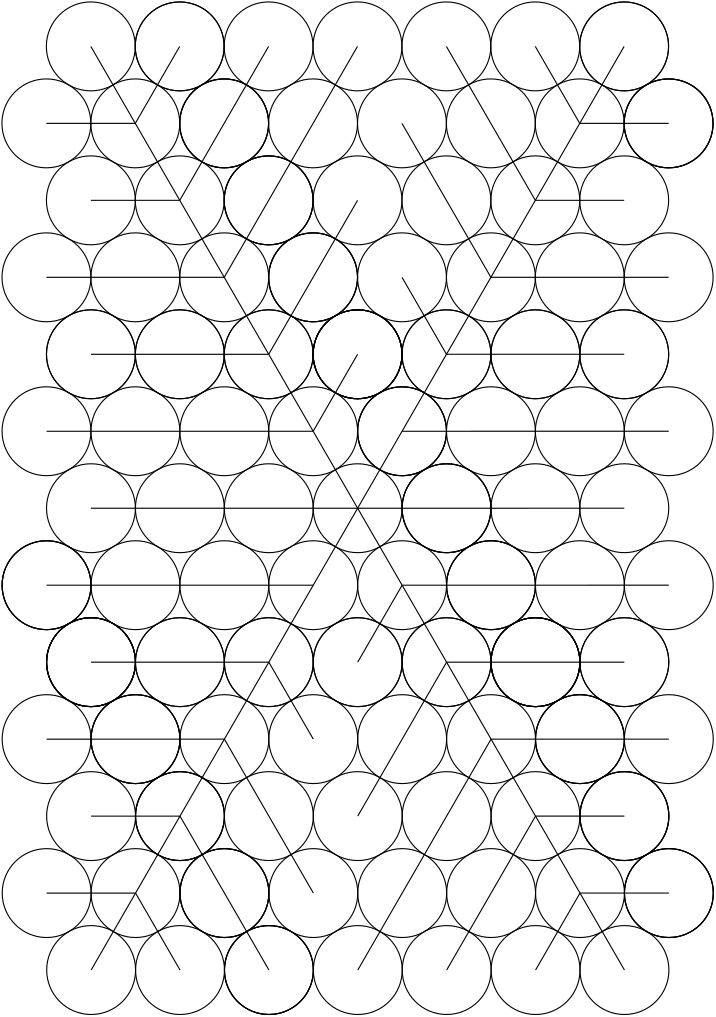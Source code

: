 <?xml version="1.0"?>
<!DOCTYPE ipe SYSTEM "ipe.dtd">
<ipe version="70005" creator="Ipe 7.1.4">
<info created="D:20141202192210" modified="D:20141202192210"/>
<ipestyle name="basic">
<symbol name="arrow/arc(spx)">
<path stroke="sym-stroke" fill="sym-stroke" pen="sym-pen">
0 0 m
-1 0.333 l
-1 -0.333 l
h
</path>
</symbol>
<symbol name="arrow/farc(spx)">
<path stroke="sym-stroke" fill="white" pen="sym-pen">
0 0 m
-1 0.333 l
-1 -0.333 l
h
</path>
</symbol>
<symbol name="mark/circle(sx)" transformations="translations">
<path fill="sym-stroke">
0.6 0 0 0.6 0 0 e
0.4 0 0 0.4 0 0 e
</path>
</symbol>
<symbol name="mark/disk(sx)" transformations="translations">
<path fill="sym-stroke">
0.6 0 0 0.6 0 0 e
</path>
</symbol>
<symbol name="mark/fdisk(sfx)" transformations="translations">
<group>
<path fill="sym-fill">
0.5 0 0 0.5 0 0 e
</path>
<path fill="sym-stroke" fillrule="eofill">
0.6 0 0 0.6 0 0 e
0.4 0 0 0.4 0 0 e
</path>
</group>
</symbol>
<symbol name="mark/box(sx)" transformations="translations">
<path fill="sym-stroke" fillrule="eofill">
-0.6 -0.6 m
0.6 -0.6 l
0.6 0.6 l
-0.6 0.6 l
h
-0.4 -0.4 m
0.4 -0.4 l
0.4 0.4 l
-0.4 0.4 l
h
</path>
</symbol>
<symbol name="mark/square(sx)" transformations="translations">
<path fill="sym-stroke">
-0.6 -0.6 m
0.6 -0.6 l
0.6 0.6 l
-0.6 0.6 l
h
</path>
</symbol>
<symbol name="mark/fsquare(sfx)" transformations="translations">
<group>
<path fill="sym-fill">
-0.5 -0.5 m
0.5 -0.5 l
0.5 0.5 l
-0.5 0.5 l
h
</path>
<path fill="sym-stroke" fillrule="eofill">
-0.6 -0.6 m
0.6 -0.6 l
0.6 0.6 l
-0.6 0.6 l
h
-0.4 -0.4 m
0.4 -0.4 l
0.4 0.4 l
-0.4 0.4 l
h
</path>
</group>
</symbol>
<symbol name="mark/cross(sx)" transformations="translations">
<group>
<path fill="sym-stroke">
-0.43 -0.57 m
0.57 0.43 l
0.43 0.57 l
-0.57 -0.43 l
h
</path>
<path fill="sym-stroke">
-0.43 0.57 m
0.57 -0.43 l
0.43 -0.57 l
-0.57 0.43 l
h
</path>
</group>
</symbol>
<symbol name="arrow/fnormal(spx)">
<path stroke="sym-stroke" fill="white" pen="sym-pen">
0 0 m
-1 0.333 l
-1 -0.333 l
h
</path>
</symbol>
<symbol name="arrow/pointed(spx)">
<path stroke="sym-stroke" fill="sym-stroke" pen="sym-pen">
0 0 m
-1 0.333 l
-0.8 0 l
-1 -0.333 l
h
</path>
</symbol>
<symbol name="arrow/fpointed(spx)">
<path stroke="sym-stroke" fill="white" pen="sym-pen">
0 0 m
-1 0.333 l
-0.8 0 l
-1 -0.333 l
h
</path>
</symbol>
<symbol name="arrow/linear(spx)">
<path stroke="sym-stroke" pen="sym-pen">
-1 0.333 m
0 0 l
-1 -0.333 l
</path>
</symbol>
<symbol name="arrow/fdouble(spx)">
<path stroke="sym-stroke" fill="white" pen="sym-pen">
0 0 m
-1 0.333 l
-1 -0.333 l
h
-1 0 m
-2 0.333 l
-2 -0.333 l
h
</path>
</symbol>
<symbol name="arrow/double(spx)">
<path stroke="sym-stroke" fill="sym-stroke" pen="sym-pen">
0 0 m
-1 0.333 l
-1 -0.333 l
h
-1 0 m
-2 0.333 l
-2 -0.333 l
h
</path>
</symbol>
<pen name="heavier" value="0.8"/>
<pen name="fat" value="1.2"/>
<pen name="ultrafat" value="2"/>
<symbolsize name="large" value="5"/>
<symbolsize name="small" value="2"/>
<symbolsize name="tiny" value="1.1"/>
<arrowsize name="large" value="10"/>
<arrowsize name="small" value="5"/>
<arrowsize name="tiny" value="3"/>
<color name="red" value="1 0 0"/>
<color name="green" value="0 1 0"/>
<color name="blue" value="0 0 1"/>
<color name="yellow" value="1 1 0"/>
<color name="orange" value="1 0.647 0"/>
<color name="gold" value="1 0.843 0"/>
<color name="purple" value="0.627 0.125 0.941"/>
<color name="gray" value="0.745"/>
<color name="brown" value="0.647 0.165 0.165"/>
<color name="navy" value="0 0 0.502"/>
<color name="pink" value="1 0.753 0.796"/>
<color name="seagreen" value="0.18 0.545 0.341"/>
<color name="turquoise" value="0.251 0.878 0.816"/>
<color name="violet" value="0.933 0.51 0.933"/>
<color name="darkblue" value="0 0 0.545"/>
<color name="darkcyan" value="0 0.545 0.545"/>
<color name="darkgray" value="0.663"/>
<color name="darkgreen" value="0 0.392 0"/>
<color name="darkmagenta" value="0.545 0 0.545"/>
<color name="darkorange" value="1 0.549 0"/>
<color name="darkred" value="0.545 0 0"/>
<color name="lightblue" value="0.678 0.847 0.902"/>
<color name="lightcyan" value="0.878 1 1"/>
<color name="lightgray" value="0.827"/>
<color name="lightgreen" value="0.565 0.933 0.565"/>
<color name="lightyellow" value="1 1 0.878"/>
<dashstyle name="dashed" value="[4] 0"/>
<dashstyle name="dotted" value="[1 3] 0"/>
<dashstyle name="dash dotted" value="[4 2 1 2] 0"/>
<dashstyle name="dash dot dotted" value="[4 2 1 2 1 2] 0"/>
<textsize name="large" value="\large"/>
<textsize name="Large" value="\Large"/>
<textsize name="LARGE" value="\LARGE"/>
<textsize name="huge" value="\huge"/>
<textsize name="Huge" value="\Huge"/>
<textsize name="small" value="\small"/>
<textsize name="footnote" value="\footnotesize"/>
<textsize name="tiny" value="\tiny"/>
<textstyle name="center" begin="\begin{center}" end="\end{center}"/>
<textstyle name="itemize" begin="\begin{itemize}" end="\end{itemize}"/>
<textstyle name="item" begin="\begin{itemize}\item{}" end="\end{itemize}"/>
<gridsize name="4 pts" value="4"/>
<gridsize name="8 pts (~3 mm)" value="8"/>
<gridsize name="16 pts (~6 mm)" value="16"/>
<gridsize name="32 pts (~12 mm)" value="32"/>
<gridsize name="10 pts (~3.5 mm)" value="10"/>
<gridsize name="20 pts (~7 mm)" value="20"/>
<gridsize name="14 pts (~5 mm)" value="14"/>
<gridsize name="28 pts (~10 mm)" value="28"/>
<gridsize name="56 pts (~20 mm)" value="56"/>
<anglesize name="90 deg" value="90"/>
<anglesize name="60 deg" value="60"/>
<anglesize name="45 deg" value="45"/>
<anglesize name="30 deg" value="30"/>
<anglesize name="22.5 deg" value="22.5"/>
<tiling name="falling" angle="-60" step="4" width="1"/>
<tiling name="rising" angle="30" step="4" width="1"/>
</ipestyle>
<ipestyle name="bigpaper">
<layout paper="10000 6000" origin="0 0" frame="10000 6000"/>
<titlestyle pos="10 10" size="LARGE" color="title"  valign="baseline"/>
</ipestyle>
<page>
<layer name="alpha"/>
<view layers="alpha" active="alpha"/>
<path layer="alpha" matrix="1 0 0 1 -32.02 55.42" stroke="black">
16 0 0 16 5888 3456 e
</path>
<path matrix="1 0 0 1 -48.03 83.13" stroke="black">
16 0 0 16 5888 3456 e
</path>
<path matrix="1 0 0 1 -32.0214 55.4222" stroke="black">
16 0 0 16 5888 3456 e
</path>
<path matrix="1 0 0 1 -320.001 0.0021577" stroke="black">
16 0 0 16 5952 3456 e
</path>
<path matrix="1 0 0 1 -320.001 0.0021577" stroke="black">
16 0 0 16 5984 3456 e
</path>
<path matrix="1 0 0 1 -320.001 0.0021577" stroke="black">
16 0 0 16 6016 3456 e
</path>
<path matrix="1 0 0 1 -320.001 0.0021577" stroke="black">
16 0 0 16 6048 3456 e
</path>
<path matrix="1 0 0 1 -303.993 -27.7056" stroke="black">
16 0 0 16 5952 3456 e
</path>
<path matrix="1 0 0 1 -303.993 -27.7056" stroke="black">
16 0 0 16 5984 3456 e
</path>
<path matrix="1 0 0 1 -303.993 -27.7056" stroke="black">
16 0 0 16 6016 3456 e
</path>
<path matrix="1 0 0 1 -303.993 -27.7056" stroke="black">
16 0 0 16 6048 3456 e
</path>
<path matrix="1 0 0 1 -336.011 27.7122" stroke="black">
16 0 0 16 5984 3456 e
</path>
<path matrix="1 0 0 1 -336.011 27.7122" stroke="black">
16 0 0 16 6016 3456 e
</path>
<path matrix="1 0 0 1 -336.011 27.7122" stroke="black">
16 0 0 16 6048 3456 e
</path>
<path matrix="1 0 0 1 -352.021 55.4222" stroke="black">
16 0 0 16 5984 3456 e
</path>
<path matrix="1 0 0 1 -352.021 55.4222" stroke="black">
16 0 0 16 6016 3456 e
</path>
<path matrix="1 0 0 1 -352.021 55.4222" stroke="black">
16 0 0 16 6048 3456 e
</path>
<path matrix="1 0 0 1 -368.031 83.1322" stroke="black">
16 0 0 16 6016 3456 e
</path>
<path matrix="1 0 0 1 -368.031 83.1322" stroke="black">
16 0 0 16 6048 3456 e
</path>
<path matrix="1 0 0 1 -160.003 0.0043577" stroke="black">
16 0 0 16 5888 3456 e
</path>
<path matrix="1 0 0 1 -160.003 0.0043577" stroke="black">
16 0 0 16 5920 3456 e
</path>
<path matrix="1 0 0 1 -160.003 0.0043577" stroke="black">
16 0 0 16 5952 3456 e
</path>
<path matrix="1 0 0 1 -160.003 0.0043577" stroke="black">
16 0 0 16 5984 3456 e
</path>
<path matrix="1 0 0 1 -160.003 0.0043577" stroke="black">
16 0 0 16 6016 3456 e
</path>
<path matrix="1 0 0 1 -303.994 -27.7034" stroke="black">
16 0 0 16 6048 3456 e
</path>
<path matrix="1 0 0 1 -143.994 -27.7034" stroke="black">
16 0 0 16 5888 3456 e
</path>
<path matrix="1 0 0 1 -143.994 -27.7034" stroke="black">
16 0 0 16 5920 3456 e
</path>
<path matrix="1 0 0 1 -143.994 -27.7034" stroke="black">
16 0 0 16 5952 3456 e
</path>
<path matrix="1 0 0 1 -143.994 -27.7034" stroke="black">
16 0 0 16 5984 3456 e
</path>
<path matrix="1 0 0 1 -176.013 27.7144" stroke="black">
16 0 0 16 5888 3456 e
</path>
<path matrix="1 0 0 1 -176.013 27.7144" stroke="black">
16 0 0 16 5920 3456 e
</path>
<path matrix="1 0 0 1 -176.013 27.7144" stroke="black">
16 0 0 16 5952 3456 e
</path>
<path matrix="1 0 0 1 -176.013 27.7144" stroke="black">
16 0 0 16 5984 3456 e
</path>
<path matrix="1 0 0 1 -176.013 27.7144" stroke="black">
16 0 0 16 6016 3456 e
</path>
<path matrix="1 0 0 1 -160.004 0.0065577" stroke="black">
16 0 0 16 5888 3456 e
</path>
<path matrix="1 0 0 1 -192.023 55.4244" stroke="black">
16 0 0 16 5888 3456 e
</path>
<path matrix="1 0 0 1 -192.023 55.4244" stroke="black">
16 0 0 16 5920 3456 e
</path>
<path matrix="1 0 0 1 -192.023 55.4244" stroke="black">
16 0 0 16 5952 3456 e
</path>
<path matrix="1 0 0 1 -192.023 55.4244" stroke="black">
16 0 0 16 5984 3456 e
</path>
<path matrix="1 0 0 1 -192.023 55.4244" stroke="black">
16 0 0 16 6016 3456 e
</path>
<path matrix="1 0 0 1 -192.023 55.4244" stroke="black">
16 0 0 16 6048 3456 e
</path>
<path matrix="1 0 0 1 -176.014 27.7166" stroke="black">
16 0 0 16 5888 3456 e
</path>
<path matrix="1 0 0 1 -208.033 83.1344" stroke="black">
16 0 0 16 5888 3456 e
</path>
<path matrix="1 0 0 1 -208.033 83.1344" stroke="black">
16 0 0 16 5920 3456 e
</path>
<path matrix="1 0 0 1 -208.033 83.1344" stroke="black">
16 0 0 16 5952 3456 e
</path>
<path matrix="1 0 0 1 -208.033 83.1344" stroke="black">
16 0 0 16 5984 3456 e
</path>
<path matrix="1 0 0 1 -208.033 83.1344" stroke="black">
16 0 0 16 6016 3456 e
</path>
<path matrix="1 0 0 1 -208.033 83.1344" stroke="black">
16 0 0 16 6048 3456 e
</path>
<path matrix="1 0 0 1 -192.024 55.4266" stroke="black">
16 0 0 16 5888 3456 e
</path>
<path matrix="1 0 0 1 -415.961 -110.838" stroke="black">
16 0 0 16 6048 3456 e
</path>
<path matrix="1 0 0 1 -399.953 -138.546" stroke="black">
16 0 0 16 6048 3456 e
</path>
<path matrix="1 0 0 1 -255.962 -110.836" stroke="black">
16 0 0 16 5888 3456 e
</path>
<path matrix="1 0 0 1 -255.962 -110.836" stroke="black">
16 0 0 16 5920 3456 e
</path>
<path matrix="1 0 0 1 -255.962 -110.836" stroke="black">
16 0 0 16 5952 3456 e
</path>
<path matrix="1 0 0 1 -255.962 -110.836" stroke="black">
16 0 0 16 5984 3456 e
</path>
<path matrix="1 0 0 1 -255.962 -110.836" stroke="black">
16 0 0 16 6016 3456 e
</path>
<path matrix="1 0 0 1 -255.962 -110.836" stroke="black">
16 0 0 16 6048 3456 e
</path>
<path matrix="1 0 0 1 -399.954 -138.543" stroke="black">
16 0 0 16 6048 3456 e
</path>
<path matrix="1 0 0 1 -239.954 -138.543" stroke="black">
16 0 0 16 5888 3456 e
</path>
<path matrix="1 0 0 1 -239.954 -138.543" stroke="black">
16 0 0 16 5920 3456 e
</path>
<path matrix="1 0 0 1 -239.954 -138.543" stroke="black">
16 0 0 16 5952 3456 e
</path>
<path matrix="1 0 0 1 -239.954 -138.543" stroke="black">
16 0 0 16 5984 3456 e
</path>
<path matrix="1 0 0 1 -239.954 -138.543" stroke="black">
16 0 0 16 6016 3456 e
</path>
<path matrix="1 0 0 1 -239.954 -138.543" stroke="black">
16 0 0 16 6048 3456 e
</path>
<path matrix="1 0 0 1 -271.972 -83.1256" stroke="black">
16 0 0 16 5920 3456 e
</path>
<path matrix="1 0 0 1 -271.972 -83.1256" stroke="black">
16 0 0 16 5952 3456 e
</path>
<path matrix="1 0 0 1 -271.972 -83.1256" stroke="black">
16 0 0 16 5984 3456 e
</path>
<path matrix="1 0 0 1 -271.972 -83.1256" stroke="black">
16 0 0 16 6016 3456 e
</path>
<path matrix="1 0 0 1 -271.972 -83.1256" stroke="black">
16 0 0 16 6048 3456 e
</path>
<path matrix="1 0 0 1 -255.964 -110.833" stroke="black">
16 0 0 16 5888 3456 e
</path>
<path matrix="1 0 0 1 -287.982 -55.4156" stroke="black">
16 0 0 16 5920 3456 e
</path>
<path matrix="1 0 0 1 -287.982 -55.4156" stroke="black">
16 0 0 16 5952 3456 e
</path>
<path matrix="1 0 0 1 -287.982 -55.4156" stroke="black">
16 0 0 16 5984 3456 e
</path>
<path matrix="1 0 0 1 -287.982 -55.4156" stroke="black">
16 0 0 16 6016 3456 e
</path>
<path matrix="1 0 0 1 -287.982 -55.4156" stroke="black">
16 0 0 16 6048 3456 e
</path>
<path matrix="1 0 0 1 -303.992 -27.7056" stroke="black">
16 0 0 16 5952 3456 e
</path>
<path matrix="1 0 0 1 -303.992 -27.7056" stroke="black">
16 0 0 16 5984 3456 e
</path>
<path matrix="1 0 0 1 -303.992 -27.7056" stroke="black">
16 0 0 16 6016 3456 e
</path>
<path matrix="1 0 0 1 -303.992 -27.7056" stroke="black">
16 0 0 16 6048 3456 e
</path>
<path matrix="1 0 0 1 -95.964 -110.833" stroke="black">
16 0 0 16 5888 3456 e
</path>
<path matrix="1 0 0 1 -95.964 -110.833" stroke="black">
16 0 0 16 5920 3456 e
</path>
<path matrix="1 0 0 1 -95.964 -110.833" stroke="black">
16 0 0 16 5952 3456 e
</path>
<path matrix="1 0 0 1 -239.955 -138.541" stroke="black">
16 0 0 16 6048 3456 e
</path>
<path matrix="1 0 0 1 -79.955 -138.541" stroke="black">
16 0 0 16 5888 3456 e
</path>
<path matrix="1 0 0 1 -79.955 -138.541" stroke="black">
16 0 0 16 5920 3456 e
</path>
<path matrix="1 0 0 1 -111.974 -83.1234" stroke="black">
16 0 0 16 5888 3456 e
</path>
<path matrix="1 0 0 1 -111.974 -83.1234" stroke="black">
16 0 0 16 5920 3456 e
</path>
<path matrix="1 0 0 1 -111.974 -83.1234" stroke="black">
16 0 0 16 5952 3456 e
</path>
<path matrix="1 0 0 1 -95.965 -110.831" stroke="black">
16 0 0 16 5888 3456 e
</path>
<path matrix="1 0 0 1 -127.984 -55.4134" stroke="black">
16 0 0 16 5888 3456 e
</path>
<path matrix="1 0 0 1 -127.984 -55.4134" stroke="black">
16 0 0 16 5920 3456 e
</path>
<path matrix="1 0 0 1 -127.984 -55.4134" stroke="black">
16 0 0 16 5952 3456 e
</path>
<path matrix="1 0 0 1 -127.984 -55.4134" stroke="black">
16 0 0 16 5984 3456 e
</path>
<path matrix="1 0 0 1 -111.975 -83.1212" stroke="black">
16 0 0 16 5888 3456 e
</path>
<path matrix="1 0 0 1 -143.994 -27.7034" stroke="black">
16 0 0 16 5888 3456 e
</path>
<path matrix="1 0 0 1 -143.994 -27.7034" stroke="black">
16 0 0 16 5920 3456 e
</path>
<path matrix="1 0 0 1 -143.994 -27.7034" stroke="black">
16 0 0 16 5952 3456 e
</path>
<path matrix="1 0 0 1 -143.994 -27.7034" stroke="black">
16 0 0 16 5984 3456 e
</path>
<path matrix="1 0 0 1 -127.985 -55.4112" stroke="black">
16 0 0 16 5888 3456 e
</path>
<path matrix="1 0 0 1 -351.923 -221.676" stroke="black">
16 0 0 16 5984 3456 e
</path>
<path matrix="1 0 0 1 -351.923 -221.676" stroke="black">
16 0 0 16 6016 3456 e
</path>
<path matrix="1 0 0 1 -351.923 -221.676" stroke="black">
16 0 0 16 6048 3456 e
</path>
<path matrix="1 0 0 1 -335.914 -249.383" stroke="black">
16 0 0 16 5984 3456 e
</path>
<path matrix="1 0 0 1 -335.914 -249.383" stroke="black">
16 0 0 16 6016 3456 e
</path>
<path matrix="1 0 0 1 -335.914 -249.383" stroke="black">
16 0 0 16 6048 3456 e
</path>
<path matrix="1 0 0 1 -367.933 -193.966" stroke="black">
16 0 0 16 6016 3456 e
</path>
<path matrix="1 0 0 1 -367.933 -193.966" stroke="black">
16 0 0 16 6048 3456 e
</path>
<path matrix="1 0 0 1 -383.943 -166.256" stroke="black">
16 0 0 16 6016 3456 e
</path>
<path matrix="1 0 0 1 -383.943 -166.256" stroke="black">
16 0 0 16 6048 3456 e
</path>
<path matrix="1 0 0 1 -399.953 -138.546" stroke="black">
16 0 0 16 6048 3456 e
</path>
<path matrix="1 0 0 1 -191.924 -221.673" stroke="black">
16 0 0 16 5888 3456 e
</path>
<path matrix="1 0 0 1 -191.924 -221.673" stroke="black">
16 0 0 16 5920 3456 e
</path>
<path matrix="1 0 0 1 -191.924 -221.673" stroke="black">
16 0 0 16 5952 3456 e
</path>
<path matrix="1 0 0 1 -191.924 -221.673" stroke="black">
16 0 0 16 5984 3456 e
</path>
<path matrix="1 0 0 1 -191.924 -221.673" stroke="black">
16 0 0 16 6016 3456 e
</path>
<path matrix="1 0 0 1 -191.924 -221.673" stroke="black">
16 0 0 16 6048 3456 e
</path>
<path matrix="1 0 0 1 -335.915 -249.381" stroke="black">
16 0 0 16 6048 3456 e
</path>
<path matrix="1 0 0 1 -175.916 -249.381" stroke="black">
16 0 0 16 5888 3456 e
</path>
<path matrix="1 0 0 1 -175.916 -249.381" stroke="black">
16 0 0 16 5920 3456 e
</path>
<path matrix="1 0 0 1 -175.916 -249.381" stroke="black">
16 0 0 16 5952 3456 e
</path>
<path matrix="1 0 0 1 -175.916 -249.381" stroke="black">
16 0 0 16 5984 3456 e
</path>
<path matrix="1 0 0 1 -175.916 -249.381" stroke="black">
16 0 0 16 6016 3456 e
</path>
<path matrix="1 0 0 1 -207.934 -193.963" stroke="black">
16 0 0 16 5888 3456 e
</path>
<path matrix="1 0 0 1 -207.934 -193.963" stroke="black">
16 0 0 16 5920 3456 e
</path>
<path matrix="1 0 0 1 -207.934 -193.963" stroke="black">
16 0 0 16 5952 3456 e
</path>
<path matrix="1 0 0 1 -207.934 -193.963" stroke="black">
16 0 0 16 5984 3456 e
</path>
<path matrix="1 0 0 1 -207.934 -193.963" stroke="black">
16 0 0 16 6016 3456 e
</path>
<path matrix="1 0 0 1 -207.934 -193.963" stroke="black">
16 0 0 16 6048 3456 e
</path>
<path matrix="1 0 0 1 -191.926 -221.671" stroke="black">
16 0 0 16 5888 3456 e
</path>
<path matrix="1 0 0 1 -223.944 -166.253" stroke="black">
16 0 0 16 5888 3456 e
</path>
<path matrix="1 0 0 1 -223.944 -166.253" stroke="black">
16 0 0 16 5920 3456 e
</path>
<path matrix="1 0 0 1 -223.944 -166.253" stroke="black">
16 0 0 16 5952 3456 e
</path>
<path matrix="1 0 0 1 -223.944 -166.253" stroke="black">
16 0 0 16 5984 3456 e
</path>
<path matrix="1 0 0 1 -223.944 -166.253" stroke="black">
16 0 0 16 6016 3456 e
</path>
<path matrix="1 0 0 1 -223.944 -166.253" stroke="black">
16 0 0 16 6048 3456 e
</path>
<path matrix="1 0 0 1 -207.936 -193.961" stroke="black">
16 0 0 16 5888 3456 e
</path>
<path matrix="1 0 0 1 -239.954 -138.543" stroke="black">
16 0 0 16 5888 3456 e
</path>
<path matrix="1 0 0 1 -239.954 -138.543" stroke="black">
16 0 0 16 5920 3456 e
</path>
<path matrix="1 0 0 1 -239.954 -138.543" stroke="black">
16 0 0 16 5952 3456 e
</path>
<path matrix="1 0 0 1 -239.954 -138.543" stroke="black">
16 0 0 16 5984 3456 e
</path>
<path matrix="1 0 0 1 -239.954 -138.543" stroke="black">
16 0 0 16 6016 3456 e
</path>
<path matrix="1 0 0 1 -239.954 -138.543" stroke="black">
16 0 0 16 6048 3456 e
</path>
<path matrix="1 0 0 1 -223.946 -166.251" stroke="black">
16 0 0 16 5888 3456 e
</path>
<path matrix="1 0 0 1 -31.926 -221.671" stroke="black">
16 0 0 16 5888 3456 e
</path>
<path matrix="1 0 0 1 -47.936 -193.961" stroke="black">
16 0 0 16 5888 3456 e
</path>
<path matrix="1 0 0 1 -31.927 -221.669" stroke="black">
16 0 0 16 5888 3456 e
</path>
<path matrix="1 0 0 1 -63.946 -166.251" stroke="black">
16 0 0 16 5888 3456 e
</path>
<path matrix="1 0 0 1 -63.946 -166.251" stroke="black">
16 0 0 16 5920 3456 e
</path>
<path matrix="1 0 0 1 -47.937 -193.959" stroke="black">
16 0 0 16 5888 3456 e
</path>
<path matrix="1 0 0 1 -79.956 -138.541" stroke="black">
16 0 0 16 5888 3456 e
</path>
<path matrix="1 0 0 1 -79.956 -138.541" stroke="black">
16 0 0 16 5920 3456 e
</path>
<path matrix="1 0 0 1 -63.947 -166.249" stroke="black">
16 0 0 16 5888 3456 e
</path>
<path matrix="1 0 0 1 -32 0" stroke="black">
5679.97 3539.13 m
5872.08 3206.62 l
</path>
<path stroke="black">
5839.97 3539.13 m
5648.09 3206.62 l
</path>
<path stroke="black">
5648.03 3372.87 m
5840.03 3372.88 l
</path>
<path stroke="black">
5728.02 3400.58 m
5632.02 3400.58 l
</path>
<path stroke="black">
5712.01 3428.29 m
5648.01 3428.29 l
</path>
<path stroke="black">
5696 3456 m
5632 3456 l
</path>
<path stroke="black">
5679.99 3483.71 m
5647.99 3483.71 l
</path>
<path stroke="black">
5663.98 3511.42 m
5631.98 3511.42 l
</path>
<path stroke="black">
5663.98 3511.42 m
5679.97 3539.13 l
</path>
<path stroke="black">
5679.99 3483.71 m
5711.97 3539.13 l
</path>
<path stroke="black">
5696 3456 m
5743.97 3539.13 l
</path>
<path stroke="black">
5728.02 3400.58 m
5744.01 3428.29 l
</path>
<path stroke="black">
5712.01 3428.29 m
5743.99 3483.71 l
</path>
<path stroke="black">
5776.01 3428.3 m
5760 3456 l
</path>
<path stroke="black">
5792 3456 m
5759.98 3511.42 l
</path>
<path stroke="black">
5807.99 3483.71 m
5775.97 3539.13 l
</path>
<path stroke="black">
5823.98 3511.42 m
5807.97 3539.13 l
</path>
<path stroke="black">
5823.98 3511.42 m
5855.98 3511.42 l
</path>
<path stroke="black">
5807.99 3483.71 m
5839.99 3483.71 l
</path>
<path stroke="black">
5792 3456 m
5856 3456 l
</path>
<path stroke="black">
5776.01 3428.3 m
5840.01 3428.3 l
</path>
<path stroke="black">
5760.02 3400.58 m
5856.02 3400.59 l
</path>
<path stroke="black">
5760.04 3345.16 m
5856.04 3345.17 l
</path>
<path stroke="black">
5776.05 3317.46 m
5840.04 3317.46 l
</path>
<path stroke="black">
5792.06 3289.75 m
5856.05 3289.75 l
</path>
<path stroke="black">
5808.07 3262.04 m
5840.06 3262.04 l
</path>
<path stroke="black">
5824.08 3234.33 m
5856.07 3234.33 l
</path>
<path stroke="black">
5824.08 3234.33 m
5808.08 3206.62 l
</path>
<path stroke="black">
5808.07 3262.04 m
5776.08 3206.62 l
</path>
<path stroke="black">
5792.06 3289.75 m
5744.08 3206.62 l
</path>
<path stroke="black">
5760.04 3345.16 m
5744.05 3317.46 l
</path>
<path stroke="black">
5712.05 3317.46 m
5728.06 3289.75 l
</path>
<path stroke="black">
5696.06 3289.75 m
5728.08 3234.33 l
</path>
<path stroke="black">
5680.07 3262.03 m
5712.09 3206.62 l
</path>
<path stroke="black">
5664.08 3234.32 m
5680.09 3206.62 l
</path>
<path stroke="black">
5664.08 3234.32 m
5632.08 3234.32 l
</path>
<path stroke="black">
5680.07 3262.03 m
5648.07 3262.03 l
</path>
<path stroke="black">
5696.06 3289.75 m
5632.06 3289.74 l
</path>
<path stroke="black">
5712.05 3317.46 m
5648.05 3317.45 l
</path>
<path stroke="black">
5728.04 3345.16 m
5632.04 3345.16 l
</path>
<path stroke="black">
5776.05 3317.46 m
5744.07 3262.04 l
</path>
</page>
</ipe>
